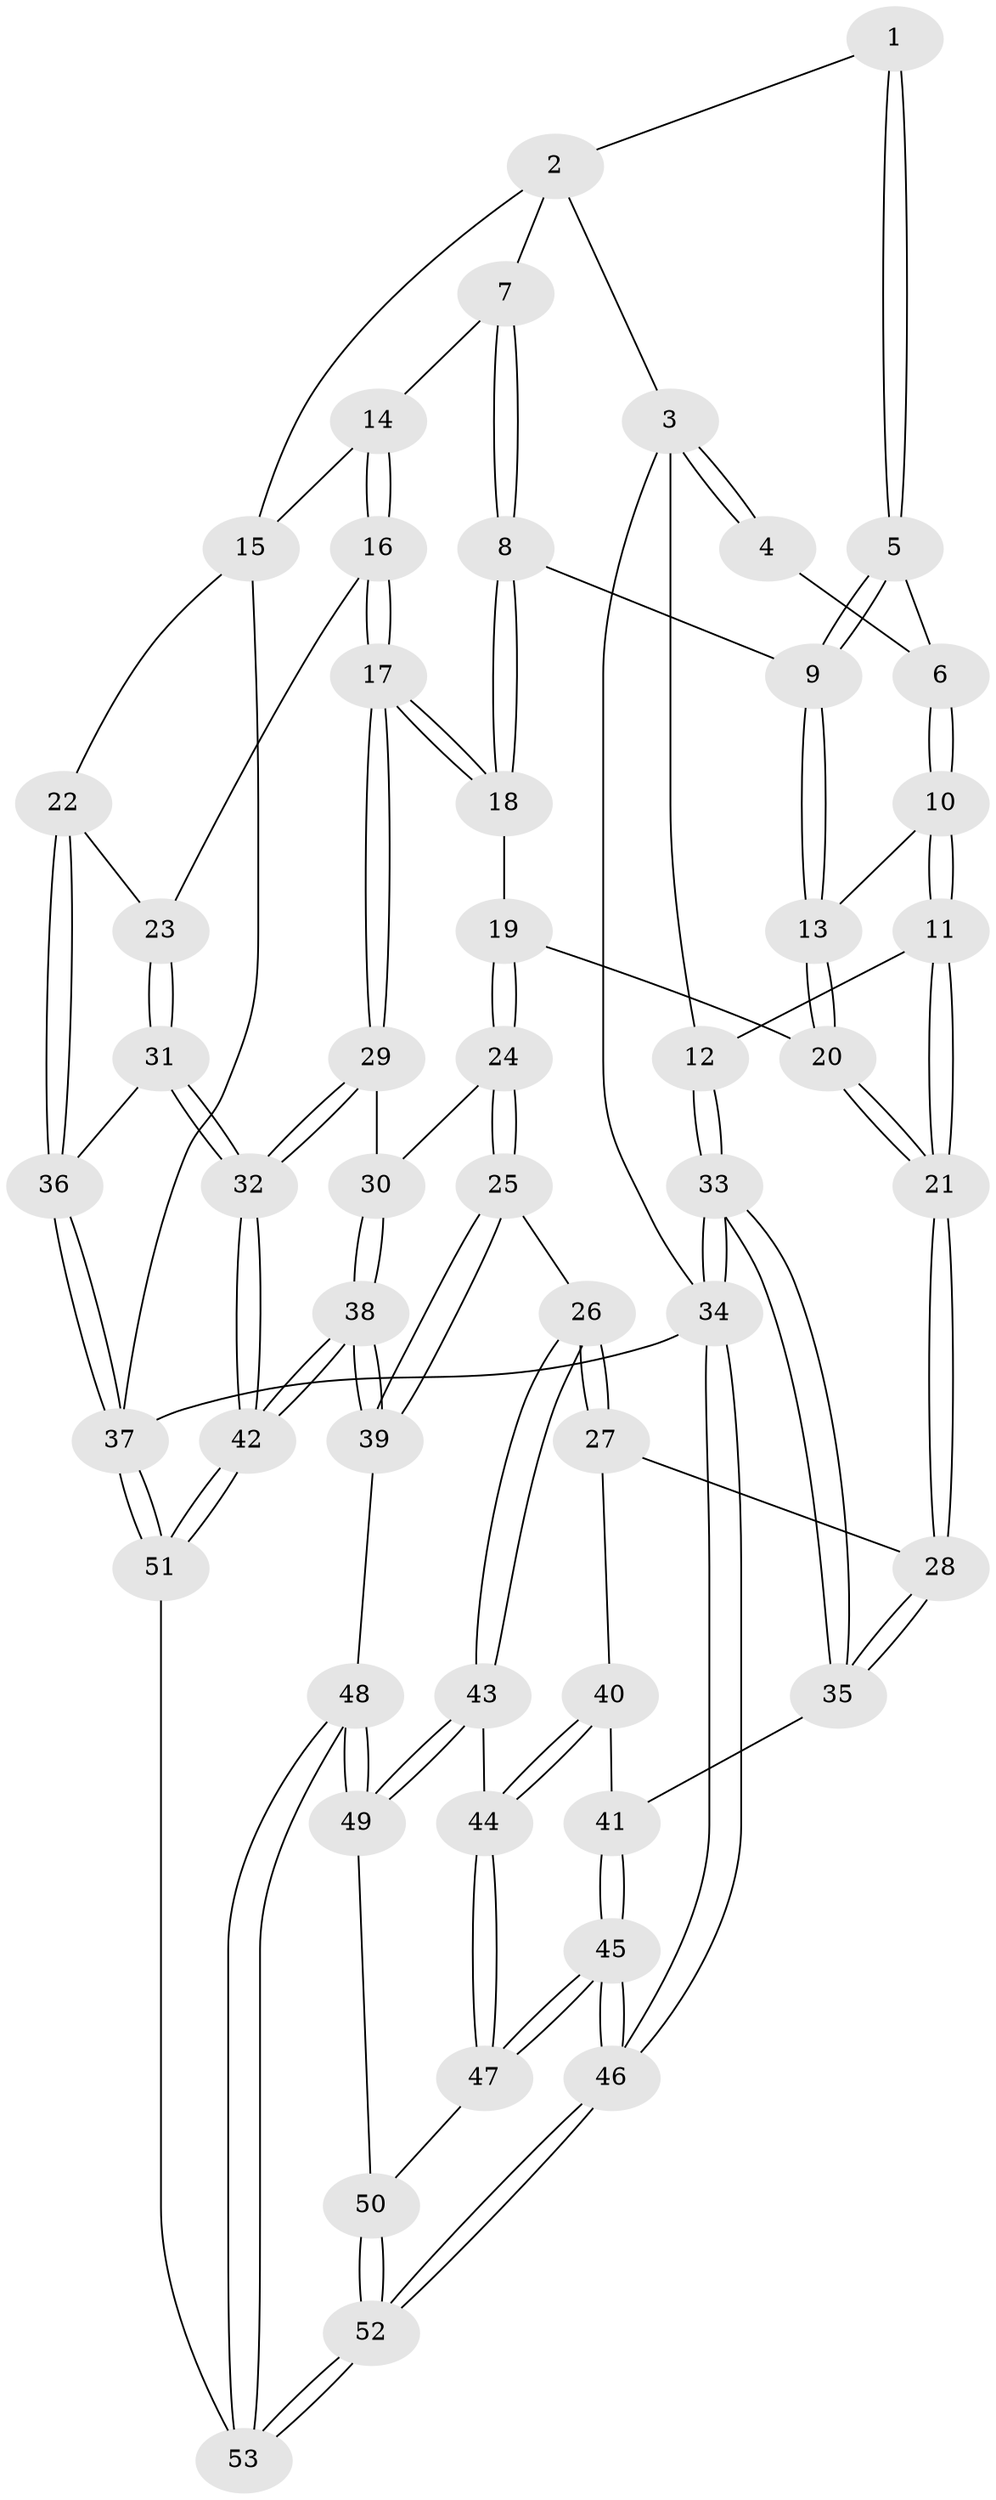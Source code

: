 // coarse degree distribution, {4: 0.5384615384615384, 6: 0.07692307692307693, 5: 0.3076923076923077, 3: 0.07692307692307693}
// Generated by graph-tools (version 1.1) at 2025/21/03/04/25 18:21:06]
// undirected, 53 vertices, 129 edges
graph export_dot {
graph [start="1"]
  node [color=gray90,style=filled];
  1 [pos="+0.46756321135044704+0"];
  2 [pos="+0.6794124653653921+0"];
  3 [pos="+0+0"];
  4 [pos="+0.2696998752718651+0"];
  5 [pos="+0.4173918917192436+0.18196663254365064"];
  6 [pos="+0.3037448744897434+0.18373699432293614"];
  7 [pos="+0.7344976554226805+0.09544742470103797"];
  8 [pos="+0.5858447155585138+0.274100471135631"];
  9 [pos="+0.48991069536415177+0.296429193859445"];
  10 [pos="+0.252177529515479+0.24166489024176718"];
  11 [pos="+0.13640867836577852+0.3064388721962539"];
  12 [pos="+0+0.24095788194203527"];
  13 [pos="+0.47688210077940685+0.3104688590025872"];
  14 [pos="+0.8368557890882735+0.17757373198015672"];
  15 [pos="+1+0.2713837590581633"];
  16 [pos="+0.7865098763730111+0.49112004840063656"];
  17 [pos="+0.784778757882383+0.4920864998943176"];
  18 [pos="+0.692253812407121+0.4846181259624695"];
  19 [pos="+0.6374366812839832+0.5227154922302779"];
  20 [pos="+0.4473282835028047+0.3639833293443931"];
  21 [pos="+0.3454895086839204+0.48655886462145487"];
  22 [pos="+1+0.3698394789192227"];
  23 [pos="+0.9135905841231475+0.4968724570113458"];
  24 [pos="+0.5721932464396127+0.5896863864933601"];
  25 [pos="+0.5369338191207277+0.6046008447651716"];
  26 [pos="+0.4264967378610789+0.6069357728592034"];
  27 [pos="+0.35218585247443285+0.5363012386203657"];
  28 [pos="+0.3510198279501135+0.5343006654490261"];
  29 [pos="+0.7916186392734069+0.6420331460896189"];
  30 [pos="+0.6657466685304558+0.6696842326925332"];
  31 [pos="+0.9441713540550798+0.6408273479105874"];
  32 [pos="+0.8481780002743562+0.7815427747347953"];
  33 [pos="+0+0.5039146366044369"];
  34 [pos="+0+1"];
  35 [pos="+0.07259877874503064+0.6069906205036792"];
  36 [pos="+1+0.6723691567405301"];
  37 [pos="+1+1"];
  38 [pos="+0.7407222784429602+0.9721016526497441"];
  39 [pos="+0.6536275885834509+0.9175299901002252"];
  40 [pos="+0.23997918800330317+0.6895455582615773"];
  41 [pos="+0.07887099622646633+0.6178267787039942"];
  42 [pos="+0.8453652199485758+1"];
  43 [pos="+0.41660451023013284+0.6833986133069766"];
  44 [pos="+0.20941463715551542+0.7922087244356764"];
  45 [pos="+0.15823696659802294+0.8152106625833132"];
  46 [pos="+0+1"];
  47 [pos="+0.20563511986156538+0.7979023174961277"];
  48 [pos="+0.4353967785131661+0.8492634042629909"];
  49 [pos="+0.4353967129275509+0.8492633282741933"];
  50 [pos="+0.33080046404135294+0.8515352203086275"];
  51 [pos="+0.9257659547443183+1"];
  52 [pos="+0.023525684654893905+1"];
  53 [pos="+0.26206269705954544+1"];
  1 -- 2;
  1 -- 5;
  1 -- 5;
  2 -- 3;
  2 -- 7;
  2 -- 15;
  3 -- 4;
  3 -- 4;
  3 -- 12;
  3 -- 34;
  4 -- 6;
  5 -- 6;
  5 -- 9;
  5 -- 9;
  6 -- 10;
  6 -- 10;
  7 -- 8;
  7 -- 8;
  7 -- 14;
  8 -- 9;
  8 -- 18;
  8 -- 18;
  9 -- 13;
  9 -- 13;
  10 -- 11;
  10 -- 11;
  10 -- 13;
  11 -- 12;
  11 -- 21;
  11 -- 21;
  12 -- 33;
  12 -- 33;
  13 -- 20;
  13 -- 20;
  14 -- 15;
  14 -- 16;
  14 -- 16;
  15 -- 22;
  15 -- 37;
  16 -- 17;
  16 -- 17;
  16 -- 23;
  17 -- 18;
  17 -- 18;
  17 -- 29;
  17 -- 29;
  18 -- 19;
  19 -- 20;
  19 -- 24;
  19 -- 24;
  20 -- 21;
  20 -- 21;
  21 -- 28;
  21 -- 28;
  22 -- 23;
  22 -- 36;
  22 -- 36;
  23 -- 31;
  23 -- 31;
  24 -- 25;
  24 -- 25;
  24 -- 30;
  25 -- 26;
  25 -- 39;
  25 -- 39;
  26 -- 27;
  26 -- 27;
  26 -- 43;
  26 -- 43;
  27 -- 28;
  27 -- 40;
  28 -- 35;
  28 -- 35;
  29 -- 30;
  29 -- 32;
  29 -- 32;
  30 -- 38;
  30 -- 38;
  31 -- 32;
  31 -- 32;
  31 -- 36;
  32 -- 42;
  32 -- 42;
  33 -- 34;
  33 -- 34;
  33 -- 35;
  33 -- 35;
  34 -- 46;
  34 -- 46;
  34 -- 37;
  35 -- 41;
  36 -- 37;
  36 -- 37;
  37 -- 51;
  37 -- 51;
  38 -- 39;
  38 -- 39;
  38 -- 42;
  38 -- 42;
  39 -- 48;
  40 -- 41;
  40 -- 44;
  40 -- 44;
  41 -- 45;
  41 -- 45;
  42 -- 51;
  42 -- 51;
  43 -- 44;
  43 -- 49;
  43 -- 49;
  44 -- 47;
  44 -- 47;
  45 -- 46;
  45 -- 46;
  45 -- 47;
  45 -- 47;
  46 -- 52;
  46 -- 52;
  47 -- 50;
  48 -- 49;
  48 -- 49;
  48 -- 53;
  48 -- 53;
  49 -- 50;
  50 -- 52;
  50 -- 52;
  51 -- 53;
  52 -- 53;
  52 -- 53;
}
